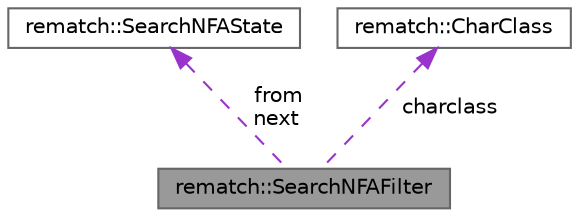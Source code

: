 digraph "rematch::SearchNFAFilter"
{
 // LATEX_PDF_SIZE
  bgcolor="transparent";
  edge [fontname=Helvetica,fontsize=10,labelfontname=Helvetica,labelfontsize=10];
  node [fontname=Helvetica,fontsize=10,shape=box,height=0.2,width=0.4];
  Node1 [label="rematch::SearchNFAFilter",height=0.2,width=0.4,color="gray40", fillcolor="grey60", style="filled", fontcolor="black",tooltip=" "];
  Node2 -> Node1 [dir="back",color="darkorchid3",style="dashed",label=" from\nnext" ];
  Node2 [label="rematch::SearchNFAState",height=0.2,width=0.4,color="gray40", fillcolor="white", style="filled",URL="$d6/d17/classrematch_1_1SearchNFAState.html",tooltip=" "];
  Node3 -> Node1 [dir="back",color="darkorchid3",style="dashed",label=" charclass" ];
  Node3 [label="rematch::CharClass",height=0.2,width=0.4,color="gray40", fillcolor="white", style="filled",URL="$d3/d23/classrematch_1_1CharClass.html",tooltip=" "];
}

